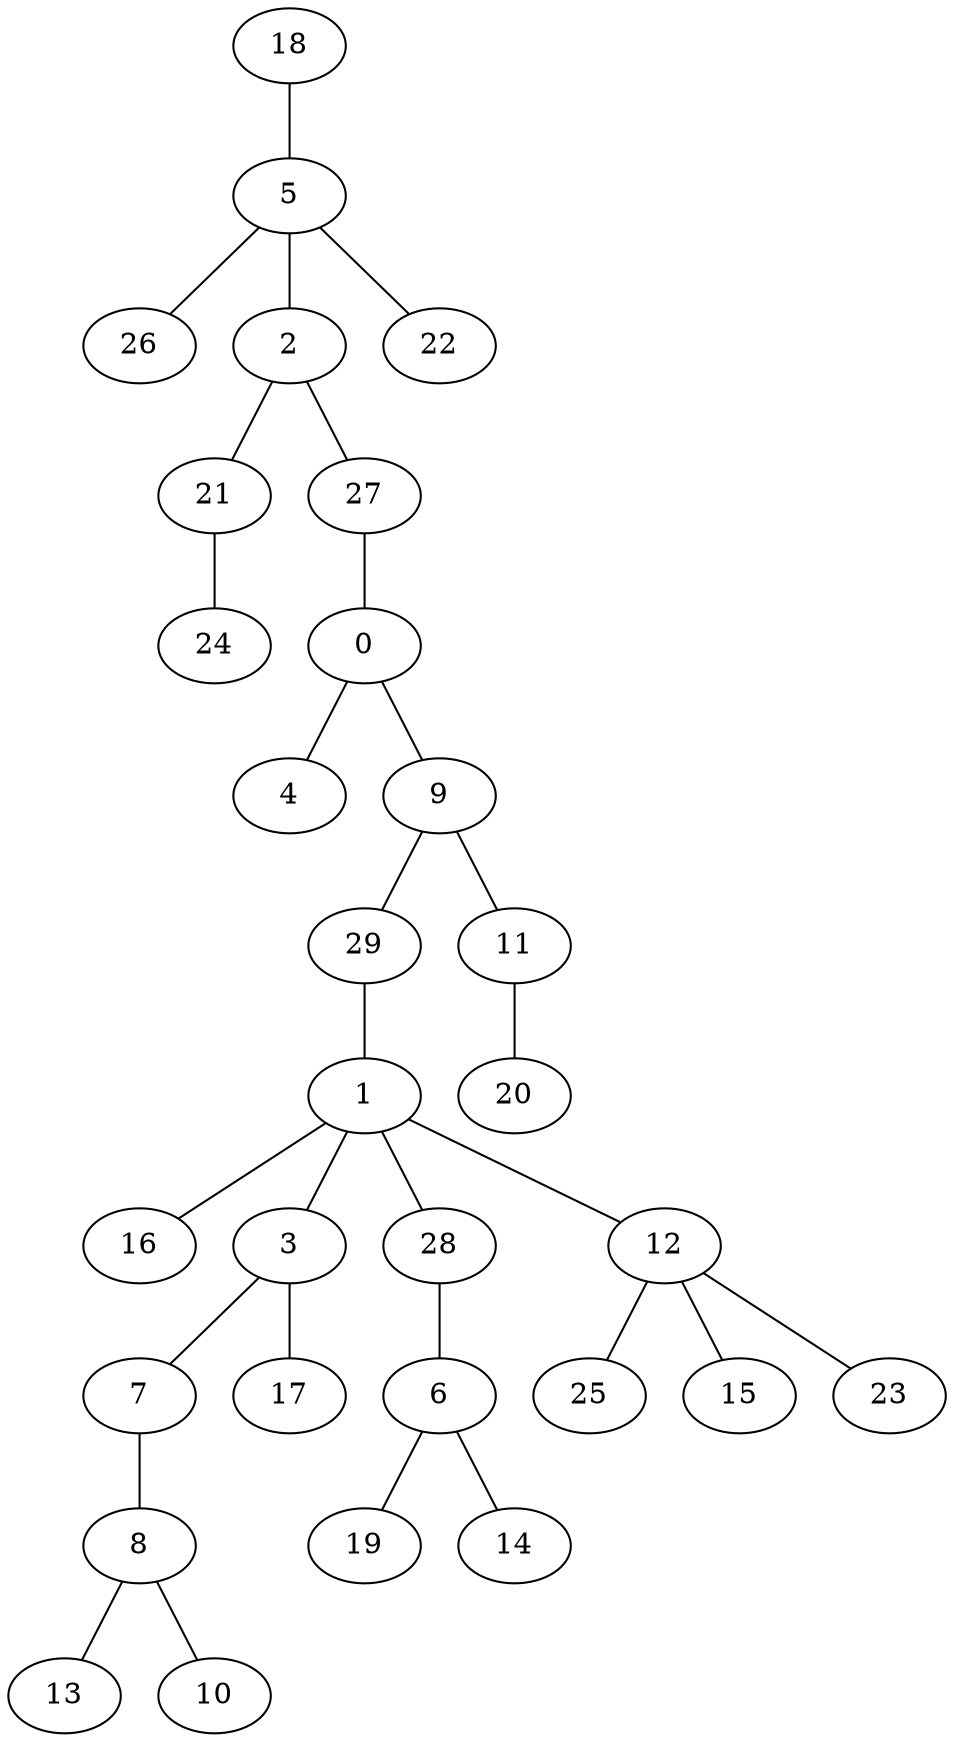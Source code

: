 graph G {
"16";
"19";
"6";
"24";
"14";
"25";
"5";
"7";
"26";
"17";
"21";
"3";
"4";
"29";
"13";
"28";
"18";
"12";
"27";
"11";
"10";
"15";
"2";
"9";
"1";
"8";
"23";
"20";
"0";
"22";
    "6" -- "19";
    "2" -- "27";
    "7" -- "8";
    "21" -- "24";
    "1" -- "3";
    "1" -- "12";
    "0" -- "9";
    "28" -- "6";
    "12" -- "15";
    "6" -- "14";
    "1" -- "28";
    "5" -- "26";
    "5" -- "2";
    "9" -- "11";
    "3" -- "17";
    "3" -- "7";
    "29" -- "1";
    "27" -- "0";
    "11" -- "20";
    "9" -- "29";
    "8" -- "10";
    "12" -- "25";
    "1" -- "16";
    "12" -- "23";
    "5" -- "22";
    "18" -- "5";
    "2" -- "21";
    "8" -- "13";
    "0" -- "4";
}
